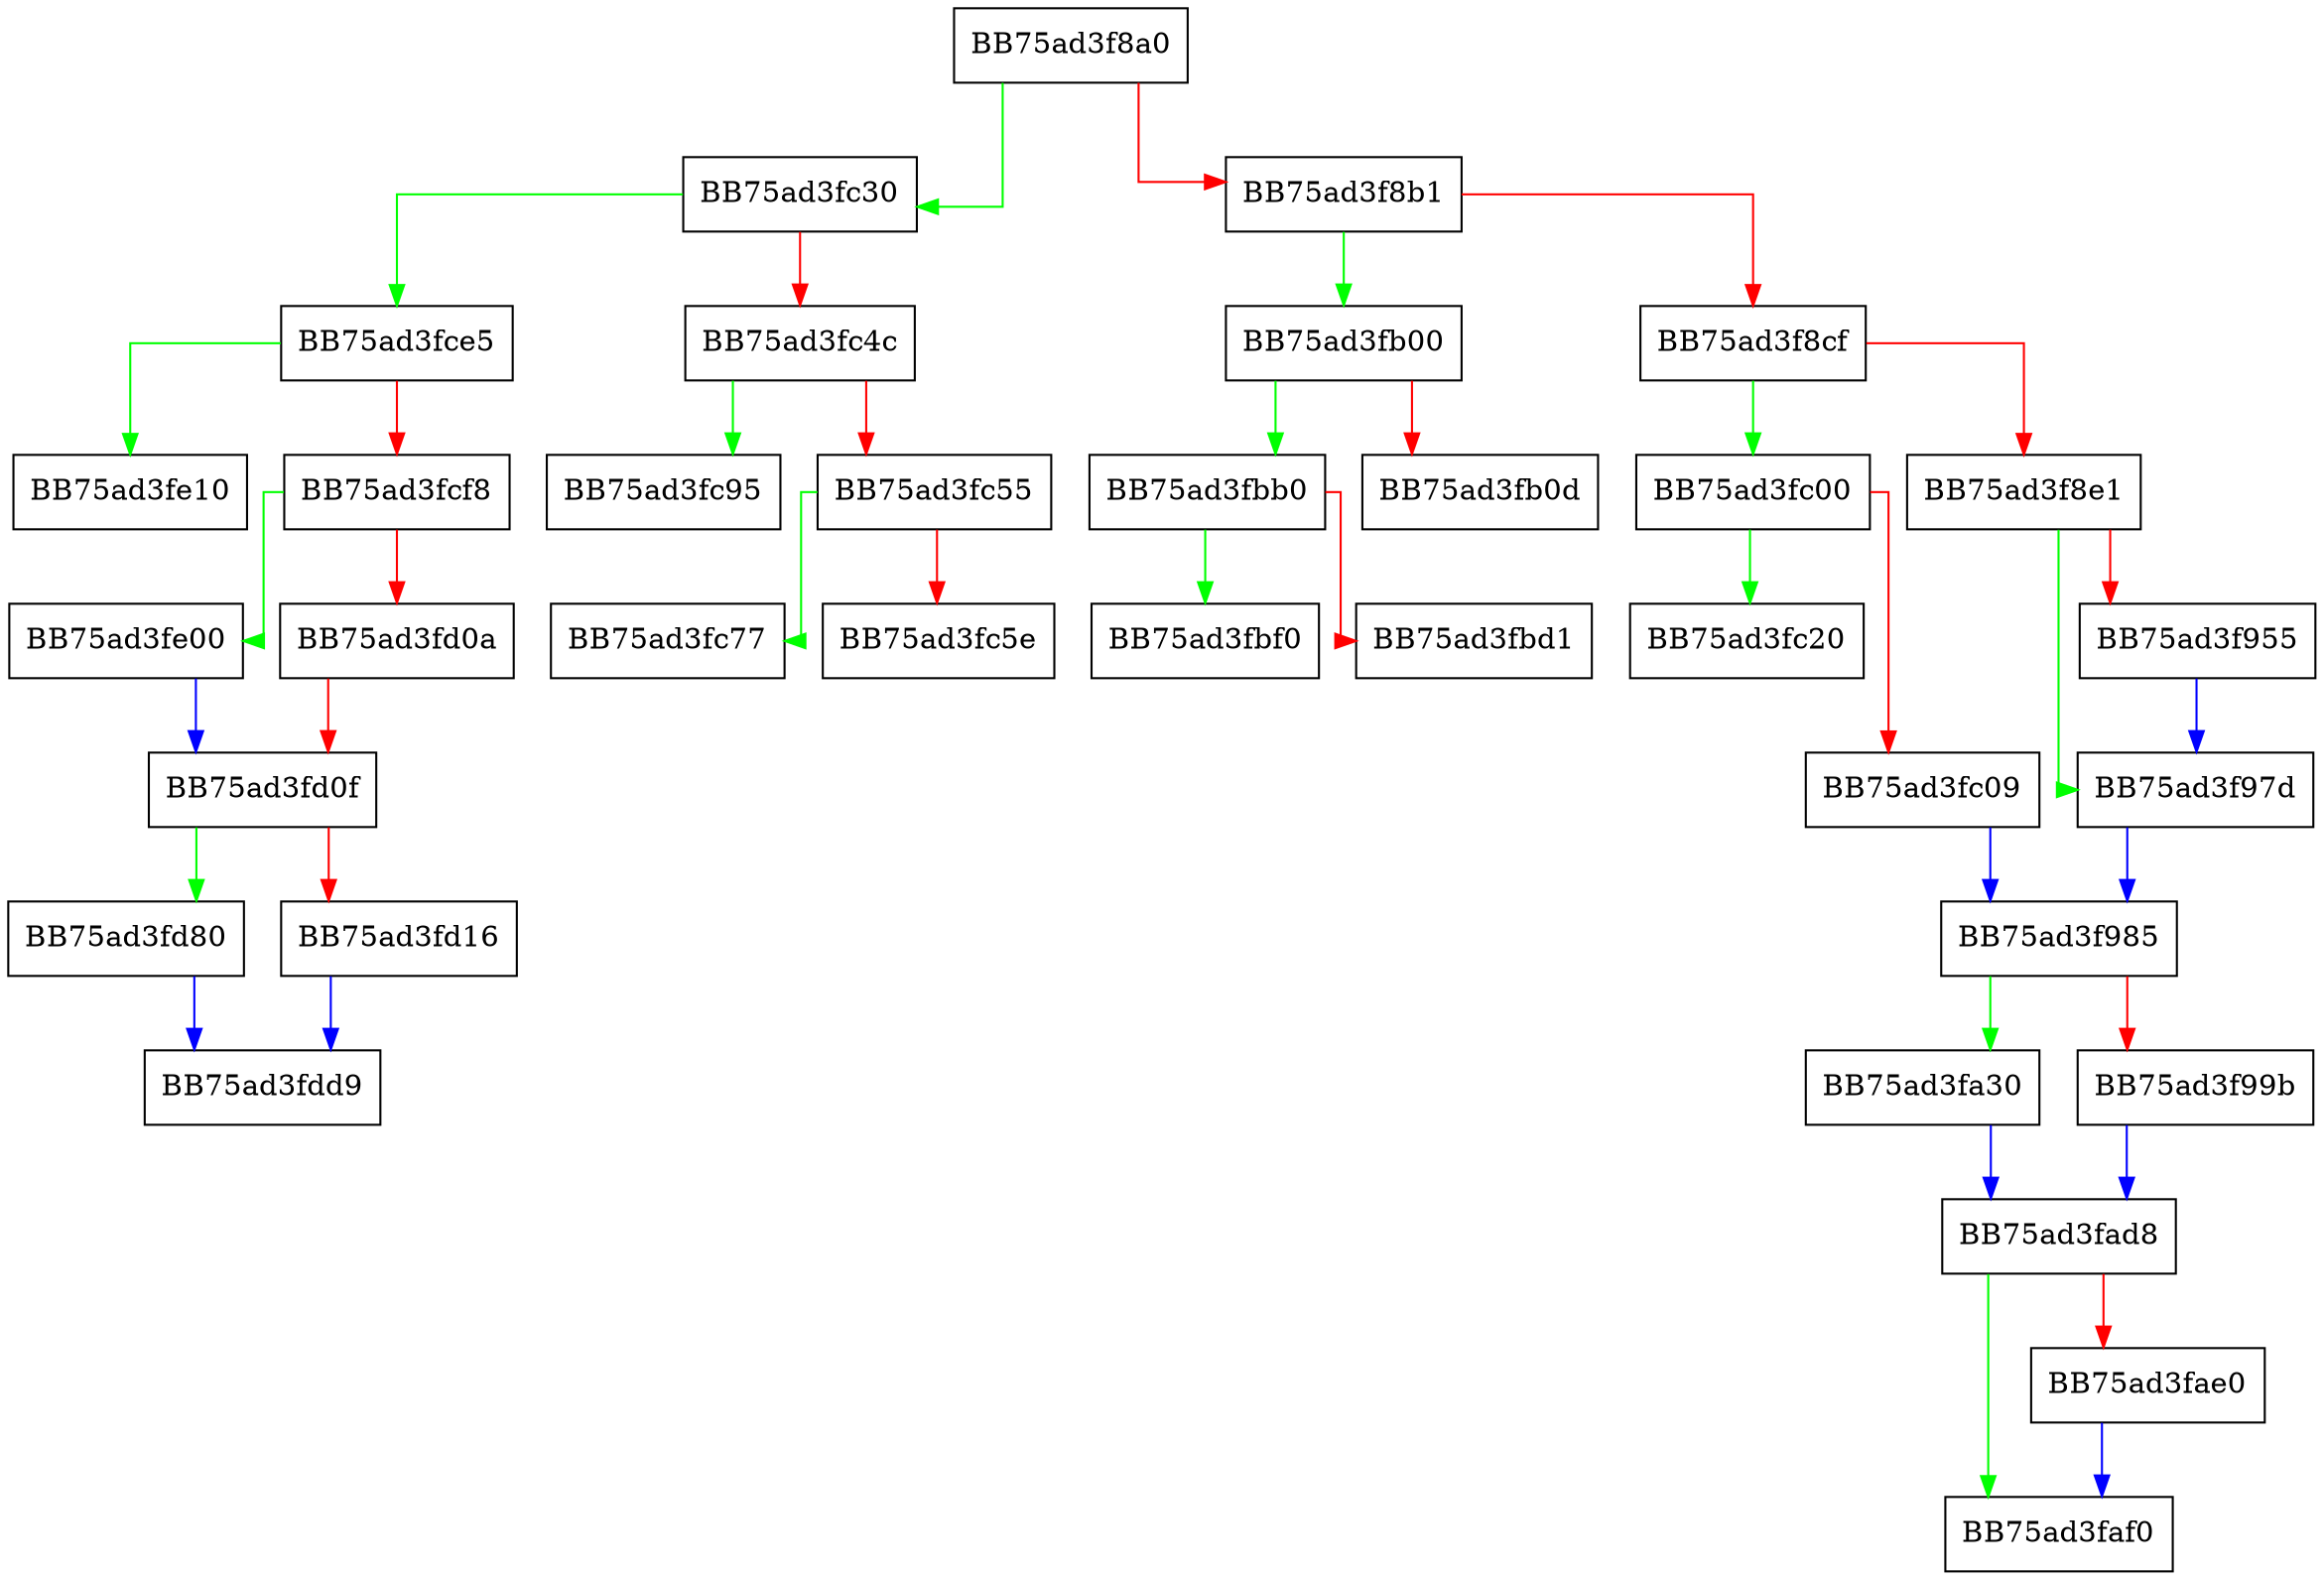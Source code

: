 digraph cos {
  node [shape="box"];
  graph [splines=ortho];
  BB75ad3f8a0 -> BB75ad3fc30 [color="green"];
  BB75ad3f8a0 -> BB75ad3f8b1 [color="red"];
  BB75ad3f8b1 -> BB75ad3fb00 [color="green"];
  BB75ad3f8b1 -> BB75ad3f8cf [color="red"];
  BB75ad3f8cf -> BB75ad3fc00 [color="green"];
  BB75ad3f8cf -> BB75ad3f8e1 [color="red"];
  BB75ad3f8e1 -> BB75ad3f97d [color="green"];
  BB75ad3f8e1 -> BB75ad3f955 [color="red"];
  BB75ad3f955 -> BB75ad3f97d [color="blue"];
  BB75ad3f97d -> BB75ad3f985 [color="blue"];
  BB75ad3f985 -> BB75ad3fa30 [color="green"];
  BB75ad3f985 -> BB75ad3f99b [color="red"];
  BB75ad3f99b -> BB75ad3fad8 [color="blue"];
  BB75ad3fa30 -> BB75ad3fad8 [color="blue"];
  BB75ad3fad8 -> BB75ad3faf0 [color="green"];
  BB75ad3fad8 -> BB75ad3fae0 [color="red"];
  BB75ad3fae0 -> BB75ad3faf0 [color="blue"];
  BB75ad3fb00 -> BB75ad3fbb0 [color="green"];
  BB75ad3fb00 -> BB75ad3fb0d [color="red"];
  BB75ad3fbb0 -> BB75ad3fbf0 [color="green"];
  BB75ad3fbb0 -> BB75ad3fbd1 [color="red"];
  BB75ad3fc00 -> BB75ad3fc20 [color="green"];
  BB75ad3fc00 -> BB75ad3fc09 [color="red"];
  BB75ad3fc09 -> BB75ad3f985 [color="blue"];
  BB75ad3fc30 -> BB75ad3fce5 [color="green"];
  BB75ad3fc30 -> BB75ad3fc4c [color="red"];
  BB75ad3fc4c -> BB75ad3fc95 [color="green"];
  BB75ad3fc4c -> BB75ad3fc55 [color="red"];
  BB75ad3fc55 -> BB75ad3fc77 [color="green"];
  BB75ad3fc55 -> BB75ad3fc5e [color="red"];
  BB75ad3fce5 -> BB75ad3fe10 [color="green"];
  BB75ad3fce5 -> BB75ad3fcf8 [color="red"];
  BB75ad3fcf8 -> BB75ad3fe00 [color="green"];
  BB75ad3fcf8 -> BB75ad3fd0a [color="red"];
  BB75ad3fd0a -> BB75ad3fd0f [color="red"];
  BB75ad3fd0f -> BB75ad3fd80 [color="green"];
  BB75ad3fd0f -> BB75ad3fd16 [color="red"];
  BB75ad3fd16 -> BB75ad3fdd9 [color="blue"];
  BB75ad3fd80 -> BB75ad3fdd9 [color="blue"];
  BB75ad3fe00 -> BB75ad3fd0f [color="blue"];
}